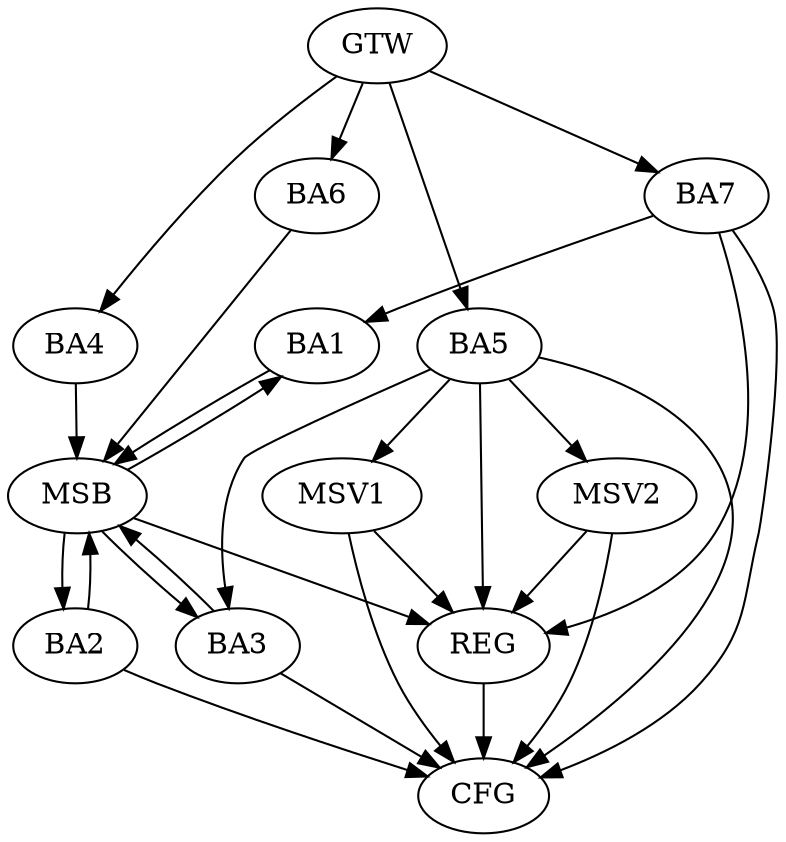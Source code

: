 strict digraph G {
  BA1 [ label="BA1" ];
  BA2 [ label="BA2" ];
  BA3 [ label="BA3" ];
  BA4 [ label="BA4" ];
  BA5 [ label="BA5" ];
  BA6 [ label="BA6" ];
  BA7 [ label="BA7" ];
  GTW [ label="GTW" ];
  REG [ label="REG" ];
  MSB [ label="MSB" ];
  CFG [ label="CFG" ];
  MSV1 [ label="MSV1" ];
  MSV2 [ label="MSV2" ];
  BA5 -> BA3;
  BA7 -> BA1;
  GTW -> BA4;
  GTW -> BA5;
  GTW -> BA6;
  GTW -> BA7;
  BA5 -> REG;
  BA7 -> REG;
  BA1 -> MSB;
  MSB -> BA2;
  MSB -> REG;
  BA2 -> MSB;
  MSB -> BA1;
  BA3 -> MSB;
  BA4 -> MSB;
  MSB -> BA3;
  BA6 -> MSB;
  BA5 -> CFG;
  BA7 -> CFG;
  BA2 -> CFG;
  BA3 -> CFG;
  REG -> CFG;
  BA5 -> MSV1;
  MSV1 -> REG;
  MSV1 -> CFG;
  BA5 -> MSV2;
  MSV2 -> REG;
  MSV2 -> CFG;
}

